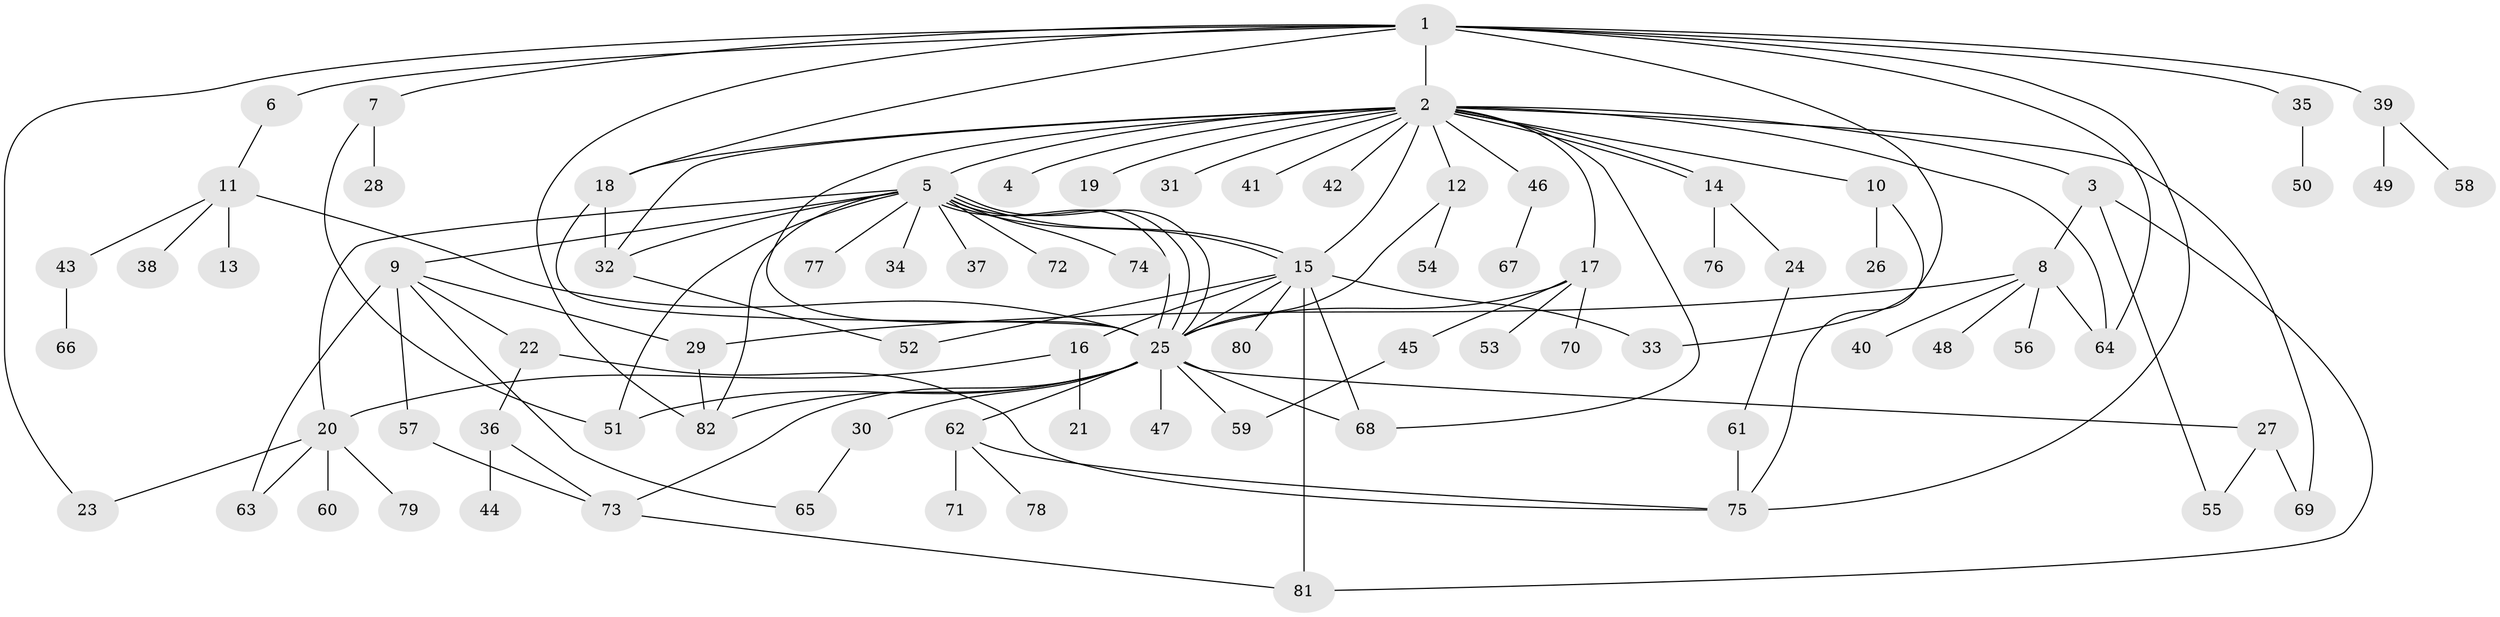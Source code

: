 // coarse degree distribution, {8: 0.024390243902439025, 23: 0.024390243902439025, 3: 0.0975609756097561, 1: 0.3902439024390244, 6: 0.0975609756097561, 2: 0.3170731707317073, 4: 0.024390243902439025, 5: 0.024390243902439025}
// Generated by graph-tools (version 1.1) at 2025/18/03/04/25 18:18:04]
// undirected, 82 vertices, 122 edges
graph export_dot {
graph [start="1"]
  node [color=gray90,style=filled];
  1;
  2;
  3;
  4;
  5;
  6;
  7;
  8;
  9;
  10;
  11;
  12;
  13;
  14;
  15;
  16;
  17;
  18;
  19;
  20;
  21;
  22;
  23;
  24;
  25;
  26;
  27;
  28;
  29;
  30;
  31;
  32;
  33;
  34;
  35;
  36;
  37;
  38;
  39;
  40;
  41;
  42;
  43;
  44;
  45;
  46;
  47;
  48;
  49;
  50;
  51;
  52;
  53;
  54;
  55;
  56;
  57;
  58;
  59;
  60;
  61;
  62;
  63;
  64;
  65;
  66;
  67;
  68;
  69;
  70;
  71;
  72;
  73;
  74;
  75;
  76;
  77;
  78;
  79;
  80;
  81;
  82;
  1 -- 2;
  1 -- 6;
  1 -- 7;
  1 -- 18;
  1 -- 23;
  1 -- 33;
  1 -- 35;
  1 -- 39;
  1 -- 64;
  1 -- 75;
  1 -- 82;
  2 -- 3;
  2 -- 4;
  2 -- 5;
  2 -- 10;
  2 -- 12;
  2 -- 14;
  2 -- 14;
  2 -- 15;
  2 -- 17;
  2 -- 18;
  2 -- 19;
  2 -- 25;
  2 -- 31;
  2 -- 32;
  2 -- 41;
  2 -- 42;
  2 -- 46;
  2 -- 64;
  2 -- 68;
  2 -- 69;
  3 -- 8;
  3 -- 55;
  3 -- 81;
  5 -- 9;
  5 -- 15;
  5 -- 15;
  5 -- 20;
  5 -- 25;
  5 -- 25;
  5 -- 25;
  5 -- 32;
  5 -- 34;
  5 -- 37;
  5 -- 51;
  5 -- 72;
  5 -- 74;
  5 -- 77;
  5 -- 82;
  6 -- 11;
  7 -- 28;
  7 -- 51;
  8 -- 29;
  8 -- 40;
  8 -- 48;
  8 -- 56;
  8 -- 64;
  9 -- 22;
  9 -- 29;
  9 -- 57;
  9 -- 63;
  9 -- 65;
  10 -- 26;
  10 -- 75;
  11 -- 13;
  11 -- 25;
  11 -- 38;
  11 -- 43;
  12 -- 25;
  12 -- 54;
  14 -- 24;
  14 -- 76;
  15 -- 16;
  15 -- 25;
  15 -- 33;
  15 -- 52;
  15 -- 68;
  15 -- 80;
  15 -- 81;
  16 -- 20;
  16 -- 21;
  17 -- 25;
  17 -- 45;
  17 -- 53;
  17 -- 70;
  18 -- 25;
  18 -- 32;
  20 -- 23;
  20 -- 60;
  20 -- 63;
  20 -- 79;
  22 -- 36;
  22 -- 75;
  24 -- 61;
  25 -- 27;
  25 -- 30;
  25 -- 47;
  25 -- 51;
  25 -- 59;
  25 -- 62;
  25 -- 68;
  25 -- 73;
  25 -- 82;
  27 -- 55;
  27 -- 69;
  29 -- 82;
  30 -- 65;
  32 -- 52;
  35 -- 50;
  36 -- 44;
  36 -- 73;
  39 -- 49;
  39 -- 58;
  43 -- 66;
  45 -- 59;
  46 -- 67;
  57 -- 73;
  61 -- 75;
  62 -- 71;
  62 -- 75;
  62 -- 78;
  73 -- 81;
}
